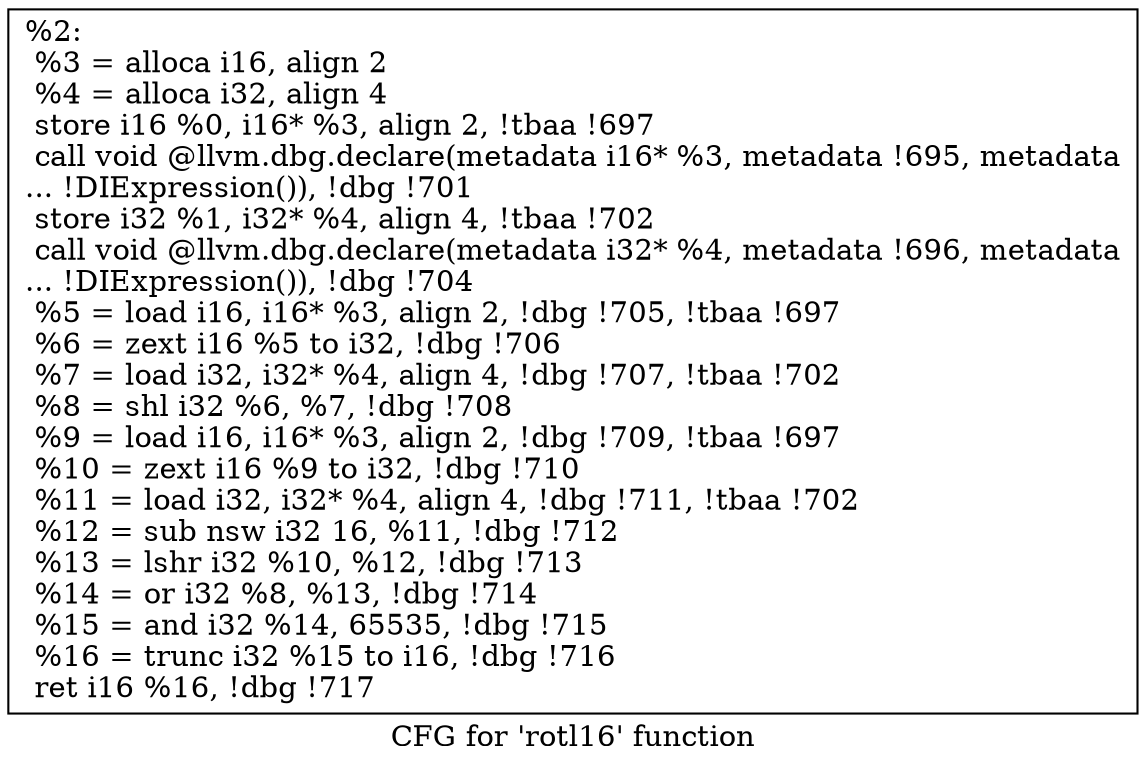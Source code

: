 digraph "CFG for 'rotl16' function" {
	label="CFG for 'rotl16' function";

	Node0x25f4290 [shape=record,label="{%2:\l  %3 = alloca i16, align 2\l  %4 = alloca i32, align 4\l  store i16 %0, i16* %3, align 2, !tbaa !697\l  call void @llvm.dbg.declare(metadata i16* %3, metadata !695, metadata\l... !DIExpression()), !dbg !701\l  store i32 %1, i32* %4, align 4, !tbaa !702\l  call void @llvm.dbg.declare(metadata i32* %4, metadata !696, metadata\l... !DIExpression()), !dbg !704\l  %5 = load i16, i16* %3, align 2, !dbg !705, !tbaa !697\l  %6 = zext i16 %5 to i32, !dbg !706\l  %7 = load i32, i32* %4, align 4, !dbg !707, !tbaa !702\l  %8 = shl i32 %6, %7, !dbg !708\l  %9 = load i16, i16* %3, align 2, !dbg !709, !tbaa !697\l  %10 = zext i16 %9 to i32, !dbg !710\l  %11 = load i32, i32* %4, align 4, !dbg !711, !tbaa !702\l  %12 = sub nsw i32 16, %11, !dbg !712\l  %13 = lshr i32 %10, %12, !dbg !713\l  %14 = or i32 %8, %13, !dbg !714\l  %15 = and i32 %14, 65535, !dbg !715\l  %16 = trunc i32 %15 to i16, !dbg !716\l  ret i16 %16, !dbg !717\l}"];
}
